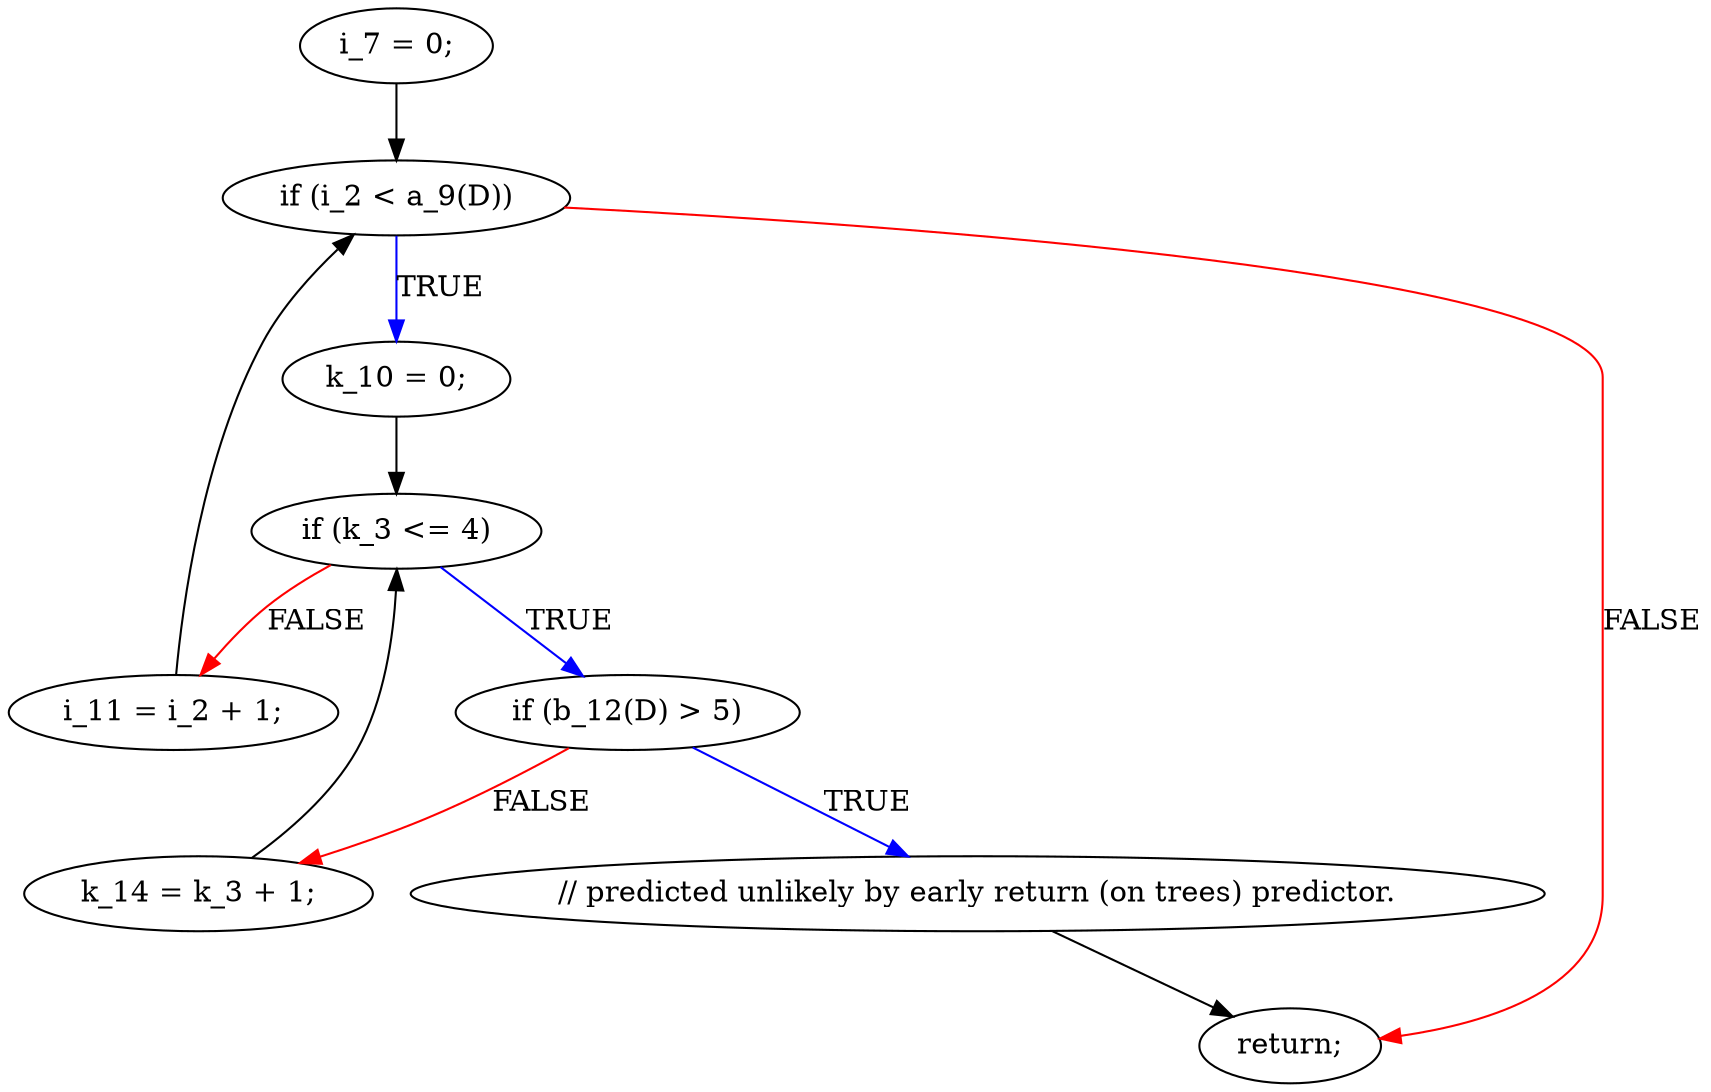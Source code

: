 digraph { // mcdc016d
    A2 [label="i_7 = 0;"];
    A3 [label="k_10 = 0;"];
    A4 [label="if (b_12(D) > 5)"];
    A5 [label="// predicted unlikely by early return (on trees) predictor."];
    A6 [label="k_14 = k_3 + 1;"];
    A7 [label="if (k_3 <= 4)"];
    A8 [label="i_11 = i_2 + 1;"];
    A9 [label="if (i_2 < a_9(D))"];
    A10 [label="return;"];
    A2 -> A9 [label="", color="black"];
    A3 -> A7 [label="", color="black"];
    A4 -> A5 [label="TRUE", color="blue"];
    A4 -> A6 [label="FALSE", color="red"];
    A5 -> A10 [label="", color="black"];
    A6 -> A7 [label="", color="black"];
    A7 -> A4 [label="TRUE", color="blue"];
    A7 -> A8 [label="FALSE", color="red"];
    A8 -> A9 [label="", color="black"];
    A9 -> A3 [label="TRUE", color="blue"];
    A9 -> A10 [label="FALSE", color="red"];
}
